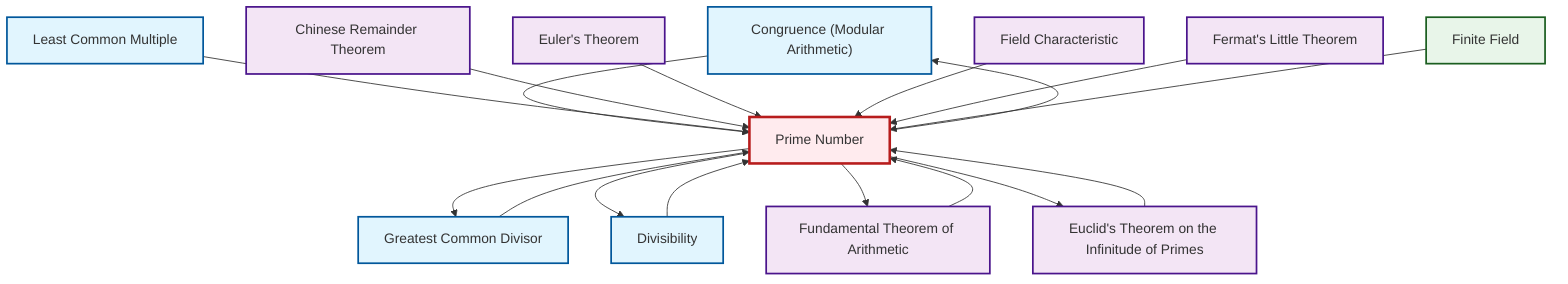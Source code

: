 graph TD
    classDef definition fill:#e1f5fe,stroke:#01579b,stroke-width:2px
    classDef theorem fill:#f3e5f5,stroke:#4a148c,stroke-width:2px
    classDef axiom fill:#fff3e0,stroke:#e65100,stroke-width:2px
    classDef example fill:#e8f5e9,stroke:#1b5e20,stroke-width:2px
    classDef current fill:#ffebee,stroke:#b71c1c,stroke-width:3px
    def-congruence["Congruence (Modular Arithmetic)"]:::definition
    thm-fundamental-arithmetic["Fundamental Theorem of Arithmetic"]:::theorem
    ex-finite-field["Finite Field"]:::example
    thm-euler["Euler's Theorem"]:::theorem
    thm-field-characteristic["Field Characteristic"]:::theorem
    def-lcm["Least Common Multiple"]:::definition
    def-divisibility["Divisibility"]:::definition
    def-prime["Prime Number"]:::definition
    thm-euclid-infinitude-primes["Euclid's Theorem on the Infinitude of Primes"]:::theorem
    thm-chinese-remainder["Chinese Remainder Theorem"]:::theorem
    def-gcd["Greatest Common Divisor"]:::definition
    thm-fermat-little["Fermat's Little Theorem"]:::theorem
    def-congruence --> def-prime
    thm-fundamental-arithmetic --> def-prime
    def-prime --> def-gcd
    def-lcm --> def-prime
    thm-chinese-remainder --> def-prime
    def-divisibility --> def-prime
    def-prime --> def-congruence
    def-gcd --> def-prime
    def-prime --> def-divisibility
    thm-euler --> def-prime
    thm-field-characteristic --> def-prime
    thm-fermat-little --> def-prime
    def-prime --> thm-fundamental-arithmetic
    ex-finite-field --> def-prime
    def-prime --> thm-euclid-infinitude-primes
    thm-euclid-infinitude-primes --> def-prime
    class def-prime current